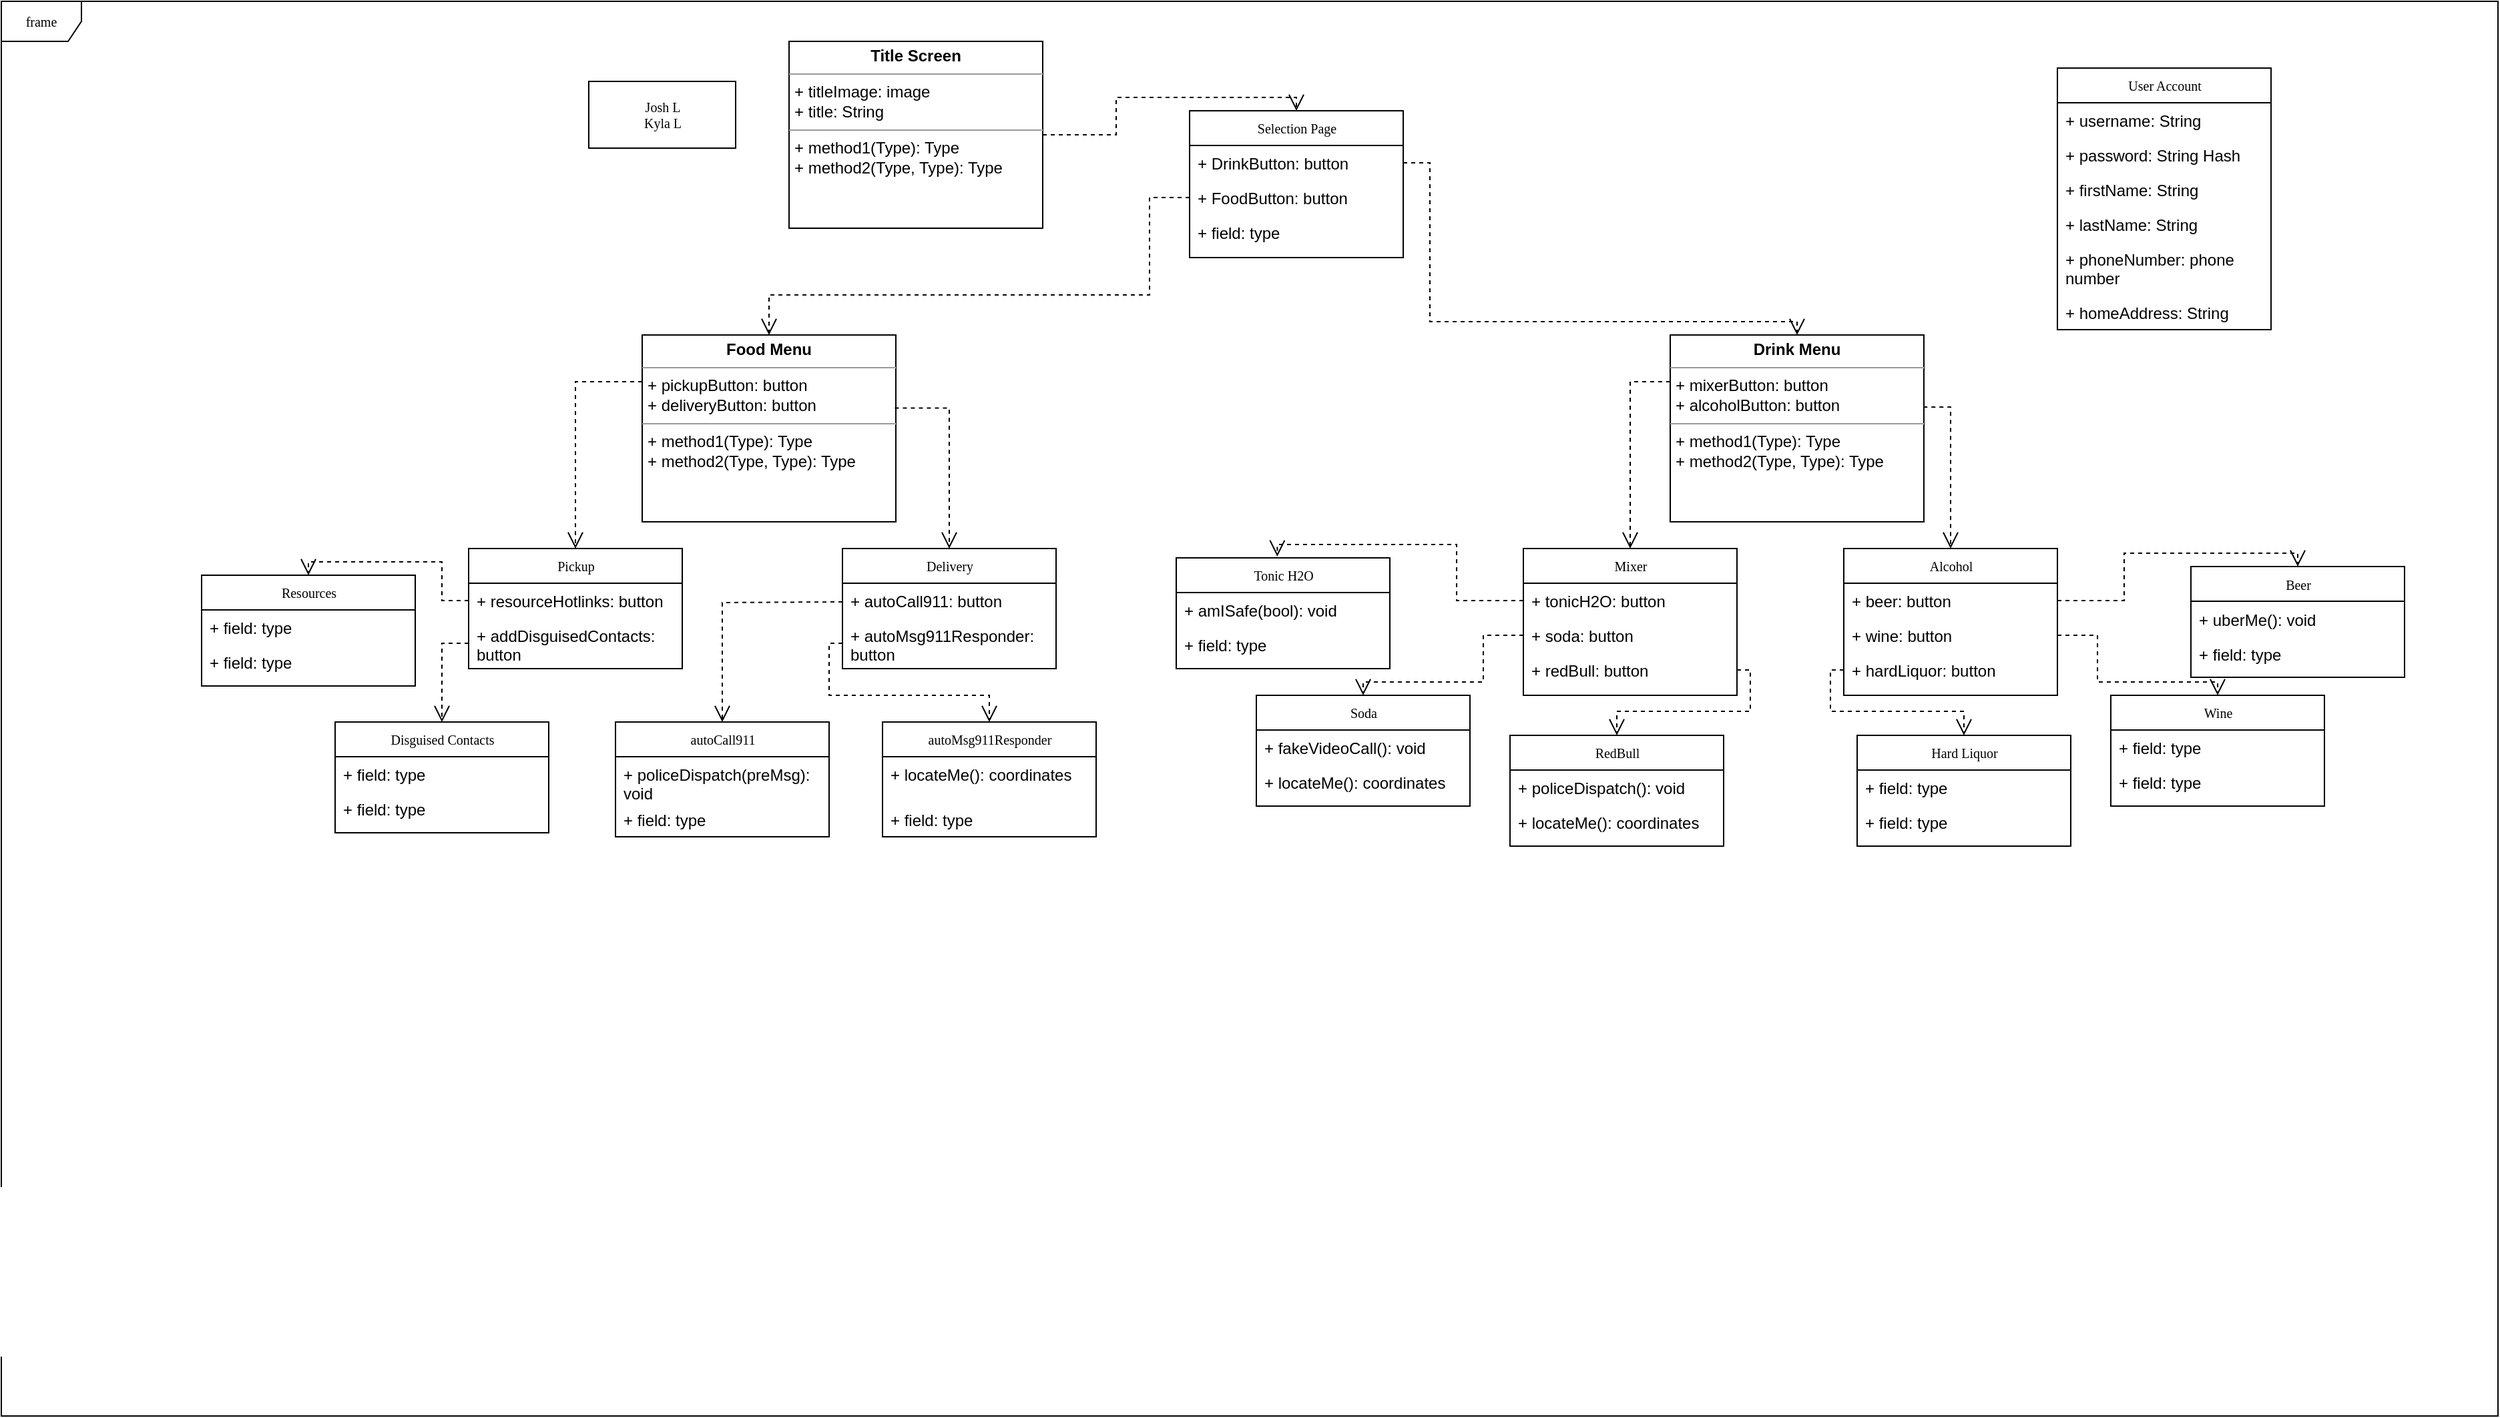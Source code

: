 <mxfile version="18.0.2" type="device"><diagram name="Page-1" id="c4acf3e9-155e-7222-9cf6-157b1a14988f"><mxGraphModel dx="1896" dy="940" grid="1" gridSize="10" guides="0" tooltips="1" connect="1" arrows="1" fold="1" page="1" pageScale="1" pageWidth="850" pageHeight="1100" background="none" math="0" shadow="0"><root><mxCell id="0"/><mxCell id="1" parent="0"/><mxCell id="17acba5748e5396b-1" value="frame" style="shape=umlFrame;whiteSpace=wrap;html=1;rounded=0;shadow=0;comic=0;labelBackgroundColor=none;strokeWidth=1;fontFamily=Verdana;fontSize=10;align=center;" parent="1" vertex="1"><mxGeometry y="20" width="1870" height="1060" as="geometry"/></mxCell><mxCell id="17acba5748e5396b-2" value="User Account" style="swimlane;html=1;fontStyle=0;childLayout=stackLayout;horizontal=1;startSize=26;fillColor=none;horizontalStack=0;resizeParent=1;resizeLast=0;collapsible=1;marginBottom=0;swimlaneFillColor=#ffffff;rounded=0;shadow=0;comic=0;labelBackgroundColor=none;strokeWidth=1;fontFamily=Verdana;fontSize=10;align=center;" parent="1" vertex="1"><mxGeometry x="1540" y="70" width="160" height="196" as="geometry"/></mxCell><mxCell id="17acba5748e5396b-3" value="+ username: String" style="text;html=1;strokeColor=none;fillColor=none;align=left;verticalAlign=top;spacingLeft=4;spacingRight=4;whiteSpace=wrap;overflow=hidden;rotatable=0;points=[[0,0.5],[1,0.5]];portConstraint=eastwest;" parent="17acba5748e5396b-2" vertex="1"><mxGeometry y="26" width="160" height="26" as="geometry"/></mxCell><mxCell id="17acba5748e5396b-4" value="+ password: String Hash" style="text;html=1;strokeColor=none;fillColor=none;align=left;verticalAlign=top;spacingLeft=4;spacingRight=4;whiteSpace=wrap;overflow=hidden;rotatable=0;points=[[0,0.5],[1,0.5]];portConstraint=eastwest;" parent="17acba5748e5396b-2" vertex="1"><mxGeometry y="52" width="160" height="26" as="geometry"/></mxCell><mxCell id="17acba5748e5396b-6" value="+ firstName: String" style="text;html=1;strokeColor=none;fillColor=none;align=left;verticalAlign=top;spacingLeft=4;spacingRight=4;whiteSpace=wrap;overflow=hidden;rotatable=0;points=[[0,0.5],[1,0.5]];portConstraint=eastwest;" parent="17acba5748e5396b-2" vertex="1"><mxGeometry y="78" width="160" height="26" as="geometry"/></mxCell><mxCell id="17acba5748e5396b-9" value="+ lastName: String" style="text;html=1;strokeColor=none;fillColor=none;align=left;verticalAlign=top;spacingLeft=4;spacingRight=4;whiteSpace=wrap;overflow=hidden;rotatable=0;points=[[0,0.5],[1,0.5]];portConstraint=eastwest;" parent="17acba5748e5396b-2" vertex="1"><mxGeometry y="104" width="160" height="26" as="geometry"/></mxCell><mxCell id="17acba5748e5396b-10" value="+ phoneNumber: phone number" style="text;html=1;strokeColor=none;fillColor=none;align=left;verticalAlign=top;spacingLeft=4;spacingRight=4;whiteSpace=wrap;overflow=hidden;rotatable=0;points=[[0,0.5],[1,0.5]];portConstraint=eastwest;" parent="17acba5748e5396b-2" vertex="1"><mxGeometry y="130" width="160" height="40" as="geometry"/></mxCell><mxCell id="17acba5748e5396b-8" value="+ homeAddress: String" style="text;html=1;strokeColor=none;fillColor=none;align=left;verticalAlign=top;spacingLeft=4;spacingRight=4;whiteSpace=wrap;overflow=hidden;rotatable=0;points=[[0,0.5],[1,0.5]];portConstraint=eastwest;" parent="17acba5748e5396b-2" vertex="1"><mxGeometry y="170" width="160" height="26" as="geometry"/></mxCell><mxCell id="17acba5748e5396b-20" value="Selection Page" style="swimlane;html=1;fontStyle=0;childLayout=stackLayout;horizontal=1;startSize=26;fillColor=none;horizontalStack=0;resizeParent=1;resizeLast=0;collapsible=1;marginBottom=0;swimlaneFillColor=#ffffff;rounded=0;shadow=0;comic=0;labelBackgroundColor=none;strokeWidth=1;fontFamily=Verdana;fontSize=10;align=center;" parent="1" vertex="1"><mxGeometry x="890" y="102" width="160" height="110" as="geometry"/></mxCell><mxCell id="17acba5748e5396b-21" value="+ DrinkButton: button" style="text;html=1;strokeColor=none;fillColor=none;align=left;verticalAlign=top;spacingLeft=4;spacingRight=4;whiteSpace=wrap;overflow=hidden;rotatable=0;points=[[0,0.5],[1,0.5]];portConstraint=eastwest;" parent="17acba5748e5396b-20" vertex="1"><mxGeometry y="26" width="160" height="26" as="geometry"/></mxCell><mxCell id="17acba5748e5396b-24" value="+ FoodButton: button" style="text;html=1;strokeColor=none;fillColor=none;align=left;verticalAlign=top;spacingLeft=4;spacingRight=4;whiteSpace=wrap;overflow=hidden;rotatable=0;points=[[0,0.5],[1,0.5]];portConstraint=eastwest;" parent="17acba5748e5396b-20" vertex="1"><mxGeometry y="52" width="160" height="26" as="geometry"/></mxCell><mxCell id="17acba5748e5396b-26" value="+ field: type" style="text;html=1;strokeColor=none;fillColor=none;align=left;verticalAlign=top;spacingLeft=4;spacingRight=4;whiteSpace=wrap;overflow=hidden;rotatable=0;points=[[0,0.5],[1,0.5]];portConstraint=eastwest;" parent="17acba5748e5396b-20" vertex="1"><mxGeometry y="78" width="160" height="26" as="geometry"/></mxCell><mxCell id="17acba5748e5396b-30" value="Pickup" style="swimlane;html=1;fontStyle=0;childLayout=stackLayout;horizontal=1;startSize=26;fillColor=none;horizontalStack=0;resizeParent=1;resizeLast=0;collapsible=1;marginBottom=0;swimlaneFillColor=#ffffff;rounded=0;shadow=0;comic=0;labelBackgroundColor=none;strokeWidth=1;fontFamily=Verdana;fontSize=10;align=center;" parent="1" vertex="1"><mxGeometry x="350" y="430" width="160" height="90" as="geometry"/></mxCell><mxCell id="17acba5748e5396b-31" value="+ resourceHotlinks: button" style="text;html=1;strokeColor=none;fillColor=none;align=left;verticalAlign=top;spacingLeft=4;spacingRight=4;whiteSpace=wrap;overflow=hidden;rotatable=0;points=[[0,0.5],[1,0.5]];portConstraint=eastwest;" parent="17acba5748e5396b-30" vertex="1"><mxGeometry y="26" width="160" height="26" as="geometry"/></mxCell><mxCell id="17acba5748e5396b-33" value="+ addDisguisedContacts: button" style="text;html=1;strokeColor=none;fillColor=none;align=left;verticalAlign=top;spacingLeft=4;spacingRight=4;whiteSpace=wrap;overflow=hidden;rotatable=0;points=[[0,0.5],[1,0.5]];portConstraint=eastwest;" parent="17acba5748e5396b-30" vertex="1"><mxGeometry y="52" width="160" height="38" as="geometry"/></mxCell><mxCell id="17acba5748e5396b-44" value="Mixer" style="swimlane;html=1;fontStyle=0;childLayout=stackLayout;horizontal=1;startSize=26;fillColor=none;horizontalStack=0;resizeParent=1;resizeLast=0;collapsible=1;marginBottom=0;swimlaneFillColor=#ffffff;rounded=0;shadow=0;comic=0;labelBackgroundColor=none;strokeWidth=1;fontFamily=Verdana;fontSize=10;align=center;" parent="1" vertex="1"><mxGeometry x="1140" y="430" width="160" height="110" as="geometry"/></mxCell><mxCell id="17acba5748e5396b-45" value="+ tonicH2O: button" style="text;html=1;strokeColor=none;fillColor=none;align=left;verticalAlign=top;spacingLeft=4;spacingRight=4;whiteSpace=wrap;overflow=hidden;rotatable=0;points=[[0,0.5],[1,0.5]];portConstraint=eastwest;" parent="17acba5748e5396b-44" vertex="1"><mxGeometry y="26" width="160" height="26" as="geometry"/></mxCell><mxCell id="17acba5748e5396b-47" value="+ soda: button" style="text;html=1;strokeColor=none;fillColor=none;align=left;verticalAlign=top;spacingLeft=4;spacingRight=4;whiteSpace=wrap;overflow=hidden;rotatable=0;points=[[0,0.5],[1,0.5]];portConstraint=eastwest;" parent="17acba5748e5396b-44" vertex="1"><mxGeometry y="52" width="160" height="26" as="geometry"/></mxCell><mxCell id="F10mgyi9A0iiVBRU1uPL-9" value="+ redBull: button" style="text;html=1;strokeColor=none;fillColor=none;align=left;verticalAlign=top;spacingLeft=4;spacingRight=4;whiteSpace=wrap;overflow=hidden;rotatable=0;points=[[0,0.5],[1,0.5]];portConstraint=eastwest;" vertex="1" parent="17acba5748e5396b-44"><mxGeometry y="78" width="160" height="26" as="geometry"/></mxCell><mxCell id="5d2195bd80daf111-1" value="Alcohol" style="swimlane;html=1;fontStyle=0;childLayout=stackLayout;horizontal=1;startSize=26;fillColor=none;horizontalStack=0;resizeParent=1;resizeLast=0;collapsible=1;marginBottom=0;swimlaneFillColor=#ffffff;rounded=0;shadow=0;comic=0;labelBackgroundColor=none;strokeWidth=1;fontFamily=Verdana;fontSize=10;align=center;" parent="1" vertex="1"><mxGeometry x="1380" y="430" width="160" height="110" as="geometry"/></mxCell><mxCell id="5d2195bd80daf111-2" value="+ beer: button" style="text;html=1;strokeColor=none;fillColor=none;align=left;verticalAlign=top;spacingLeft=4;spacingRight=4;whiteSpace=wrap;overflow=hidden;rotatable=0;points=[[0,0.5],[1,0.5]];portConstraint=eastwest;" parent="5d2195bd80daf111-1" vertex="1"><mxGeometry y="26" width="160" height="26" as="geometry"/></mxCell><mxCell id="5d2195bd80daf111-3" value="+ wine: button" style="text;html=1;strokeColor=none;fillColor=none;align=left;verticalAlign=top;spacingLeft=4;spacingRight=4;whiteSpace=wrap;overflow=hidden;rotatable=0;points=[[0,0.5],[1,0.5]];portConstraint=eastwest;" parent="5d2195bd80daf111-1" vertex="1"><mxGeometry y="52" width="160" height="26" as="geometry"/></mxCell><mxCell id="5d2195bd80daf111-4" value="+ hardLiquor: button" style="text;html=1;strokeColor=none;fillColor=none;align=left;verticalAlign=top;spacingLeft=4;spacingRight=4;whiteSpace=wrap;overflow=hidden;rotatable=0;points=[[0,0.5],[1,0.5]];portConstraint=eastwest;" parent="5d2195bd80daf111-1" vertex="1"><mxGeometry y="78" width="160" height="26" as="geometry"/></mxCell><mxCell id="5d2195bd80daf111-5" value="Delivery" style="swimlane;html=1;fontStyle=0;childLayout=stackLayout;horizontal=1;startSize=26;fillColor=none;horizontalStack=0;resizeParent=1;resizeLast=0;collapsible=1;marginBottom=0;swimlaneFillColor=#ffffff;rounded=0;shadow=0;comic=0;labelBackgroundColor=none;strokeWidth=1;fontFamily=Verdana;fontSize=10;align=center;" parent="1" vertex="1"><mxGeometry x="630" y="430" width="160" height="90" as="geometry"/></mxCell><mxCell id="5d2195bd80daf111-6" value="+ autoCall911: button" style="text;html=1;strokeColor=none;fillColor=none;align=left;verticalAlign=top;spacingLeft=4;spacingRight=4;whiteSpace=wrap;overflow=hidden;rotatable=0;points=[[0,0.5],[1,0.5]];portConstraint=eastwest;" parent="5d2195bd80daf111-5" vertex="1"><mxGeometry y="26" width="160" height="26" as="geometry"/></mxCell><mxCell id="5d2195bd80daf111-7" value="+ autoMsg911Responder: button" style="text;html=1;strokeColor=none;fillColor=none;align=left;verticalAlign=top;spacingLeft=4;spacingRight=4;whiteSpace=wrap;overflow=hidden;rotatable=0;points=[[0,0.5],[1,0.5]];portConstraint=eastwest;" parent="5d2195bd80daf111-5" vertex="1"><mxGeometry y="52" width="160" height="38" as="geometry"/></mxCell><mxCell id="5d2195bd80daf111-13" value="Josh L&lt;br&gt;Kyla L" style="html=1;rounded=0;shadow=0;comic=0;labelBackgroundColor=none;strokeWidth=1;fontFamily=Verdana;fontSize=10;align=center;" parent="1" vertex="1"><mxGeometry x="440" y="80" width="110" height="50" as="geometry"/></mxCell><mxCell id="5d2195bd80daf111-15" value="&lt;p style=&quot;margin:0px;margin-top:4px;text-align:center;&quot;&gt;&lt;b&gt;Drink Menu&lt;/b&gt;&lt;/p&gt;&lt;hr size=&quot;1&quot;&gt;&lt;p style=&quot;margin:0px;margin-left:4px;&quot;&gt;+ mixerButton: button&lt;br&gt;+ alcoholButton: button&lt;/p&gt;&lt;hr size=&quot;1&quot;&gt;&lt;p style=&quot;margin:0px;margin-left:4px;&quot;&gt;+ method1(Type): Type&lt;br&gt;+ method2(Type, Type): Type&lt;/p&gt;" style="verticalAlign=top;align=left;overflow=fill;fontSize=12;fontFamily=Helvetica;html=1;rounded=0;shadow=0;comic=0;labelBackgroundColor=none;strokeWidth=1" parent="1" vertex="1"><mxGeometry x="1250" y="270" width="190" height="140" as="geometry"/></mxCell><mxCell id="5d2195bd80daf111-21" style="edgeStyle=orthogonalEdgeStyle;rounded=0;html=1;labelBackgroundColor=none;startFill=0;endArrow=open;endFill=0;endSize=10;fontFamily=Verdana;fontSize=10;dashed=1;entryX=0.5;entryY=0;entryDx=0;entryDy=0;" parent="1" source="5d2195bd80daf111-18" target="17acba5748e5396b-20" edge="1"><mxGeometry relative="1" as="geometry"/></mxCell><mxCell id="5d2195bd80daf111-18" value="&lt;p style=&quot;margin:0px;margin-top:4px;text-align:center;&quot;&gt;&lt;b&gt;Title Screen&lt;/b&gt;&lt;/p&gt;&lt;hr size=&quot;1&quot;&gt;&lt;p style=&quot;margin:0px;margin-left:4px;&quot;&gt;+ titleImage: image&lt;br&gt;+ title: String&lt;/p&gt;&lt;hr size=&quot;1&quot;&gt;&lt;p style=&quot;margin:0px;margin-left:4px;&quot;&gt;+ method1(Type): Type&lt;br&gt;+ method2(Type, Type): Type&lt;/p&gt;" style="verticalAlign=top;align=left;overflow=fill;fontSize=12;fontFamily=Helvetica;html=1;rounded=0;shadow=0;comic=0;labelBackgroundColor=none;strokeWidth=1" parent="1" vertex="1"><mxGeometry x="590" y="50" width="190" height="140" as="geometry"/></mxCell><mxCell id="5d2195bd80daf111-19" value="&lt;p style=&quot;margin:0px;margin-top:4px;text-align:center;&quot;&gt;&lt;b&gt;Food Menu&lt;/b&gt;&lt;/p&gt;&lt;hr size=&quot;1&quot;&gt;&lt;p style=&quot;margin:0px;margin-left:4px;&quot;&gt;+ pickupButton: button&lt;br&gt;+ deliveryButton: button&lt;/p&gt;&lt;hr size=&quot;1&quot;&gt;&lt;p style=&quot;margin:0px;margin-left:4px;&quot;&gt;+ method1(Type): Type&lt;br&gt;+ method2(Type, Type): Type&lt;/p&gt;" style="verticalAlign=top;align=left;overflow=fill;fontSize=12;fontFamily=Helvetica;html=1;rounded=0;shadow=0;comic=0;labelBackgroundColor=none;strokeWidth=1" parent="1" vertex="1"><mxGeometry x="480" y="270" width="190" height="140" as="geometry"/></mxCell><mxCell id="F10mgyi9A0iiVBRU1uPL-3" style="edgeStyle=orthogonalEdgeStyle;rounded=0;html=1;labelBackgroundColor=none;startFill=0;endArrow=open;endFill=0;endSize=10;fontFamily=Verdana;fontSize=10;dashed=1;exitX=0;exitY=0.5;exitDx=0;exitDy=0;entryX=0.5;entryY=0;entryDx=0;entryDy=0;" edge="1" parent="1" source="17acba5748e5396b-24" target="5d2195bd80daf111-19"><mxGeometry relative="1" as="geometry"><mxPoint x="580" y="167" as="sourcePoint"/><mxPoint x="680" y="167" as="targetPoint"/><Array as="points"><mxPoint x="860" y="167"/><mxPoint x="860" y="240"/><mxPoint x="575" y="240"/></Array></mxGeometry></mxCell><mxCell id="F10mgyi9A0iiVBRU1uPL-4" style="edgeStyle=orthogonalEdgeStyle;rounded=0;html=1;labelBackgroundColor=none;startFill=0;endArrow=open;endFill=0;endSize=10;fontFamily=Verdana;fontSize=10;dashed=1;exitX=1;exitY=0.5;exitDx=0;exitDy=0;entryX=0.5;entryY=0;entryDx=0;entryDy=0;" edge="1" parent="1" source="17acba5748e5396b-21" target="5d2195bd80daf111-15"><mxGeometry relative="1" as="geometry"><mxPoint x="590" y="177" as="sourcePoint"/><mxPoint x="690" y="177" as="targetPoint"/><Array as="points"><mxPoint x="1070" y="141"/><mxPoint x="1070" y="260"/><mxPoint x="1345" y="260"/></Array></mxGeometry></mxCell><mxCell id="F10mgyi9A0iiVBRU1uPL-5" value="Soda" style="swimlane;html=1;fontStyle=0;childLayout=stackLayout;horizontal=1;startSize=26;fillColor=none;horizontalStack=0;resizeParent=1;resizeLast=0;collapsible=1;marginBottom=0;swimlaneFillColor=#ffffff;rounded=0;shadow=0;comic=0;labelBackgroundColor=none;strokeWidth=1;fontFamily=Verdana;fontSize=10;align=center;" vertex="1" parent="1"><mxGeometry x="940" y="540" width="160" height="83" as="geometry"/></mxCell><mxCell id="F10mgyi9A0iiVBRU1uPL-6" value="+ fakeVideoCall(): void" style="text;html=1;strokeColor=none;fillColor=none;align=left;verticalAlign=top;spacingLeft=4;spacingRight=4;whiteSpace=wrap;overflow=hidden;rotatable=0;points=[[0,0.5],[1,0.5]];portConstraint=eastwest;" vertex="1" parent="F10mgyi9A0iiVBRU1uPL-5"><mxGeometry y="26" width="160" height="26" as="geometry"/></mxCell><mxCell id="F10mgyi9A0iiVBRU1uPL-7" value="+ locateMe(): coordinates" style="text;html=1;strokeColor=none;fillColor=none;align=left;verticalAlign=top;spacingLeft=4;spacingRight=4;whiteSpace=wrap;overflow=hidden;rotatable=0;points=[[0,0.5],[1,0.5]];portConstraint=eastwest;" vertex="1" parent="F10mgyi9A0iiVBRU1uPL-5"><mxGeometry y="52" width="160" height="26" as="geometry"/></mxCell><mxCell id="F10mgyi9A0iiVBRU1uPL-10" value="Hard Liquor" style="swimlane;html=1;fontStyle=0;childLayout=stackLayout;horizontal=1;startSize=26;fillColor=none;horizontalStack=0;resizeParent=1;resizeLast=0;collapsible=1;marginBottom=0;swimlaneFillColor=#ffffff;rounded=0;shadow=0;comic=0;labelBackgroundColor=none;strokeWidth=1;fontFamily=Verdana;fontSize=10;align=center;" vertex="1" parent="1"><mxGeometry x="1390" y="570" width="160" height="83" as="geometry"/></mxCell><mxCell id="F10mgyi9A0iiVBRU1uPL-11" value="+ field: type" style="text;html=1;strokeColor=none;fillColor=none;align=left;verticalAlign=top;spacingLeft=4;spacingRight=4;whiteSpace=wrap;overflow=hidden;rotatable=0;points=[[0,0.5],[1,0.5]];portConstraint=eastwest;" vertex="1" parent="F10mgyi9A0iiVBRU1uPL-10"><mxGeometry y="26" width="160" height="26" as="geometry"/></mxCell><mxCell id="F10mgyi9A0iiVBRU1uPL-12" value="+ field: type" style="text;html=1;strokeColor=none;fillColor=none;align=left;verticalAlign=top;spacingLeft=4;spacingRight=4;whiteSpace=wrap;overflow=hidden;rotatable=0;points=[[0,0.5],[1,0.5]];portConstraint=eastwest;" vertex="1" parent="F10mgyi9A0iiVBRU1uPL-10"><mxGeometry y="52" width="160" height="26" as="geometry"/></mxCell><mxCell id="F10mgyi9A0iiVBRU1uPL-13" value="Tonic H2O" style="swimlane;html=1;fontStyle=0;childLayout=stackLayout;horizontal=1;startSize=26;fillColor=none;horizontalStack=0;resizeParent=1;resizeLast=0;collapsible=1;marginBottom=0;swimlaneFillColor=#ffffff;rounded=0;shadow=0;comic=0;labelBackgroundColor=none;strokeWidth=1;fontFamily=Verdana;fontSize=10;align=center;" vertex="1" parent="1"><mxGeometry x="880" y="437" width="160" height="83" as="geometry"/></mxCell><mxCell id="F10mgyi9A0iiVBRU1uPL-14" value="+ amISafe(bool): void" style="text;html=1;strokeColor=none;fillColor=none;align=left;verticalAlign=top;spacingLeft=4;spacingRight=4;whiteSpace=wrap;overflow=hidden;rotatable=0;points=[[0,0.5],[1,0.5]];portConstraint=eastwest;" vertex="1" parent="F10mgyi9A0iiVBRU1uPL-13"><mxGeometry y="26" width="160" height="26" as="geometry"/></mxCell><mxCell id="F10mgyi9A0iiVBRU1uPL-15" value="+ field: type" style="text;html=1;strokeColor=none;fillColor=none;align=left;verticalAlign=top;spacingLeft=4;spacingRight=4;whiteSpace=wrap;overflow=hidden;rotatable=0;points=[[0,0.5],[1,0.5]];portConstraint=eastwest;" vertex="1" parent="F10mgyi9A0iiVBRU1uPL-13"><mxGeometry y="52" width="160" height="26" as="geometry"/></mxCell><mxCell id="F10mgyi9A0iiVBRU1uPL-16" value="RedBull" style="swimlane;html=1;fontStyle=0;childLayout=stackLayout;horizontal=1;startSize=26;fillColor=none;horizontalStack=0;resizeParent=1;resizeLast=0;collapsible=1;marginBottom=0;swimlaneFillColor=#ffffff;rounded=0;shadow=0;comic=0;labelBackgroundColor=none;strokeWidth=1;fontFamily=Verdana;fontSize=10;align=center;" vertex="1" parent="1"><mxGeometry x="1130" y="570" width="160" height="83" as="geometry"/></mxCell><mxCell id="F10mgyi9A0iiVBRU1uPL-17" value="+ policeDispatch(): void" style="text;html=1;strokeColor=none;fillColor=none;align=left;verticalAlign=top;spacingLeft=4;spacingRight=4;whiteSpace=wrap;overflow=hidden;rotatable=0;points=[[0,0.5],[1,0.5]];portConstraint=eastwest;" vertex="1" parent="F10mgyi9A0iiVBRU1uPL-16"><mxGeometry y="26" width="160" height="26" as="geometry"/></mxCell><mxCell id="F10mgyi9A0iiVBRU1uPL-18" value="+ locateMe(): coordinates" style="text;html=1;strokeColor=none;fillColor=none;align=left;verticalAlign=top;spacingLeft=4;spacingRight=4;whiteSpace=wrap;overflow=hidden;rotatable=0;points=[[0,0.5],[1,0.5]];portConstraint=eastwest;" vertex="1" parent="F10mgyi9A0iiVBRU1uPL-16"><mxGeometry y="52" width="160" height="26" as="geometry"/></mxCell><mxCell id="F10mgyi9A0iiVBRU1uPL-19" value="Wine" style="swimlane;html=1;fontStyle=0;childLayout=stackLayout;horizontal=1;startSize=26;fillColor=none;horizontalStack=0;resizeParent=1;resizeLast=0;collapsible=1;marginBottom=0;swimlaneFillColor=#ffffff;rounded=0;shadow=0;comic=0;labelBackgroundColor=none;strokeWidth=1;fontFamily=Verdana;fontSize=10;align=center;" vertex="1" parent="1"><mxGeometry x="1580" y="540" width="160" height="83" as="geometry"/></mxCell><mxCell id="F10mgyi9A0iiVBRU1uPL-20" value="+ field: type" style="text;html=1;strokeColor=none;fillColor=none;align=left;verticalAlign=top;spacingLeft=4;spacingRight=4;whiteSpace=wrap;overflow=hidden;rotatable=0;points=[[0,0.5],[1,0.5]];portConstraint=eastwest;" vertex="1" parent="F10mgyi9A0iiVBRU1uPL-19"><mxGeometry y="26" width="160" height="26" as="geometry"/></mxCell><mxCell id="F10mgyi9A0iiVBRU1uPL-21" value="+ field: type" style="text;html=1;strokeColor=none;fillColor=none;align=left;verticalAlign=top;spacingLeft=4;spacingRight=4;whiteSpace=wrap;overflow=hidden;rotatable=0;points=[[0,0.5],[1,0.5]];portConstraint=eastwest;" vertex="1" parent="F10mgyi9A0iiVBRU1uPL-19"><mxGeometry y="52" width="160" height="26" as="geometry"/></mxCell><mxCell id="F10mgyi9A0iiVBRU1uPL-22" value="Beer" style="swimlane;html=1;fontStyle=0;childLayout=stackLayout;horizontal=1;startSize=26;fillColor=none;horizontalStack=0;resizeParent=1;resizeLast=0;collapsible=1;marginBottom=0;swimlaneFillColor=#ffffff;rounded=0;shadow=0;comic=0;labelBackgroundColor=none;strokeWidth=1;fontFamily=Verdana;fontSize=10;align=center;" vertex="1" parent="1"><mxGeometry x="1640" y="443.5" width="160" height="83" as="geometry"/></mxCell><mxCell id="F10mgyi9A0iiVBRU1uPL-23" value="+ uberMe(): void" style="text;html=1;strokeColor=none;fillColor=none;align=left;verticalAlign=top;spacingLeft=4;spacingRight=4;whiteSpace=wrap;overflow=hidden;rotatable=0;points=[[0,0.5],[1,0.5]];portConstraint=eastwest;" vertex="1" parent="F10mgyi9A0iiVBRU1uPL-22"><mxGeometry y="26" width="160" height="26" as="geometry"/></mxCell><mxCell id="F10mgyi9A0iiVBRU1uPL-24" value="+ field: type" style="text;html=1;strokeColor=none;fillColor=none;align=left;verticalAlign=top;spacingLeft=4;spacingRight=4;whiteSpace=wrap;overflow=hidden;rotatable=0;points=[[0,0.5],[1,0.5]];portConstraint=eastwest;" vertex="1" parent="F10mgyi9A0iiVBRU1uPL-22"><mxGeometry y="52" width="160" height="26" as="geometry"/></mxCell><mxCell id="F10mgyi9A0iiVBRU1uPL-25" value="autoMsg911Responder" style="swimlane;html=1;fontStyle=0;childLayout=stackLayout;horizontal=1;startSize=26;fillColor=none;horizontalStack=0;resizeParent=1;resizeLast=0;collapsible=1;marginBottom=0;swimlaneFillColor=#ffffff;rounded=0;shadow=0;comic=0;labelBackgroundColor=none;strokeWidth=1;fontFamily=Verdana;fontSize=10;align=center;" vertex="1" parent="1"><mxGeometry x="660" y="560" width="160" height="86" as="geometry"/></mxCell><mxCell id="F10mgyi9A0iiVBRU1uPL-26" value="+ locateMe(): coordinates" style="text;html=1;strokeColor=none;fillColor=none;align=left;verticalAlign=top;spacingLeft=4;spacingRight=4;whiteSpace=wrap;overflow=hidden;rotatable=0;points=[[0,0.5],[1,0.5]];portConstraint=eastwest;" vertex="1" parent="F10mgyi9A0iiVBRU1uPL-25"><mxGeometry y="26" width="160" height="34" as="geometry"/></mxCell><mxCell id="F10mgyi9A0iiVBRU1uPL-27" value="+ field: type" style="text;html=1;strokeColor=none;fillColor=none;align=left;verticalAlign=top;spacingLeft=4;spacingRight=4;whiteSpace=wrap;overflow=hidden;rotatable=0;points=[[0,0.5],[1,0.5]];portConstraint=eastwest;" vertex="1" parent="F10mgyi9A0iiVBRU1uPL-25"><mxGeometry y="60" width="160" height="26" as="geometry"/></mxCell><mxCell id="F10mgyi9A0iiVBRU1uPL-28" value="autoCall911" style="swimlane;html=1;fontStyle=0;childLayout=stackLayout;horizontal=1;startSize=26;fillColor=none;horizontalStack=0;resizeParent=1;resizeLast=0;collapsible=1;marginBottom=0;swimlaneFillColor=#ffffff;rounded=0;shadow=0;comic=0;labelBackgroundColor=none;strokeWidth=1;fontFamily=Verdana;fontSize=10;align=center;" vertex="1" parent="1"><mxGeometry x="460" y="560" width="160" height="86" as="geometry"/></mxCell><mxCell id="F10mgyi9A0iiVBRU1uPL-29" value="+ policeDispatch(preMsg): void" style="text;html=1;strokeColor=none;fillColor=none;align=left;verticalAlign=top;spacingLeft=4;spacingRight=4;whiteSpace=wrap;overflow=hidden;rotatable=0;points=[[0,0.5],[1,0.5]];portConstraint=eastwest;" vertex="1" parent="F10mgyi9A0iiVBRU1uPL-28"><mxGeometry y="26" width="160" height="34" as="geometry"/></mxCell><mxCell id="F10mgyi9A0iiVBRU1uPL-30" value="+ field: type" style="text;html=1;strokeColor=none;fillColor=none;align=left;verticalAlign=top;spacingLeft=4;spacingRight=4;whiteSpace=wrap;overflow=hidden;rotatable=0;points=[[0,0.5],[1,0.5]];portConstraint=eastwest;" vertex="1" parent="F10mgyi9A0iiVBRU1uPL-28"><mxGeometry y="60" width="160" height="26" as="geometry"/></mxCell><mxCell id="F10mgyi9A0iiVBRU1uPL-31" value="Disguised Contacts" style="swimlane;html=1;fontStyle=0;childLayout=stackLayout;horizontal=1;startSize=26;fillColor=none;horizontalStack=0;resizeParent=1;resizeLast=0;collapsible=1;marginBottom=0;swimlaneFillColor=#ffffff;rounded=0;shadow=0;comic=0;labelBackgroundColor=none;strokeWidth=1;fontFamily=Verdana;fontSize=10;align=center;" vertex="1" parent="1"><mxGeometry x="250" y="560" width="160" height="83" as="geometry"/></mxCell><mxCell id="F10mgyi9A0iiVBRU1uPL-32" value="+ field: type" style="text;html=1;strokeColor=none;fillColor=none;align=left;verticalAlign=top;spacingLeft=4;spacingRight=4;whiteSpace=wrap;overflow=hidden;rotatable=0;points=[[0,0.5],[1,0.5]];portConstraint=eastwest;" vertex="1" parent="F10mgyi9A0iiVBRU1uPL-31"><mxGeometry y="26" width="160" height="26" as="geometry"/></mxCell><mxCell id="F10mgyi9A0iiVBRU1uPL-33" value="+ field: type" style="text;html=1;strokeColor=none;fillColor=none;align=left;verticalAlign=top;spacingLeft=4;spacingRight=4;whiteSpace=wrap;overflow=hidden;rotatable=0;points=[[0,0.5],[1,0.5]];portConstraint=eastwest;" vertex="1" parent="F10mgyi9A0iiVBRU1uPL-31"><mxGeometry y="52" width="160" height="26" as="geometry"/></mxCell><mxCell id="F10mgyi9A0iiVBRU1uPL-34" value="Resources" style="swimlane;html=1;fontStyle=0;childLayout=stackLayout;horizontal=1;startSize=26;fillColor=none;horizontalStack=0;resizeParent=1;resizeLast=0;collapsible=1;marginBottom=0;swimlaneFillColor=#ffffff;rounded=0;shadow=0;comic=0;labelBackgroundColor=none;strokeWidth=1;fontFamily=Verdana;fontSize=10;align=center;" vertex="1" parent="1"><mxGeometry x="150" y="450" width="160" height="83" as="geometry"/></mxCell><mxCell id="F10mgyi9A0iiVBRU1uPL-35" value="+ field: type" style="text;html=1;strokeColor=none;fillColor=none;align=left;verticalAlign=top;spacingLeft=4;spacingRight=4;whiteSpace=wrap;overflow=hidden;rotatable=0;points=[[0,0.5],[1,0.5]];portConstraint=eastwest;" vertex="1" parent="F10mgyi9A0iiVBRU1uPL-34"><mxGeometry y="26" width="160" height="26" as="geometry"/></mxCell><mxCell id="F10mgyi9A0iiVBRU1uPL-36" value="+ field: type" style="text;html=1;strokeColor=none;fillColor=none;align=left;verticalAlign=top;spacingLeft=4;spacingRight=4;whiteSpace=wrap;overflow=hidden;rotatable=0;points=[[0,0.5],[1,0.5]];portConstraint=eastwest;" vertex="1" parent="F10mgyi9A0iiVBRU1uPL-34"><mxGeometry y="52" width="160" height="26" as="geometry"/></mxCell><mxCell id="F10mgyi9A0iiVBRU1uPL-41" style="edgeStyle=orthogonalEdgeStyle;rounded=0;html=1;labelBackgroundColor=none;startFill=0;endArrow=open;endFill=0;endSize=10;fontFamily=Verdana;fontSize=10;dashed=1;exitX=0;exitY=0.25;exitDx=0;exitDy=0;entryX=0.5;entryY=0;entryDx=0;entryDy=0;" edge="1" parent="1" source="5d2195bd80daf111-15" target="17acba5748e5396b-44"><mxGeometry relative="1" as="geometry"><mxPoint x="1060" y="151" as="sourcePoint"/><mxPoint x="1355" y="280" as="targetPoint"/></mxGeometry></mxCell><mxCell id="F10mgyi9A0iiVBRU1uPL-42" style="edgeStyle=orthogonalEdgeStyle;rounded=0;html=1;labelBackgroundColor=none;startFill=0;endArrow=open;endFill=0;endSize=10;fontFamily=Verdana;fontSize=10;dashed=1;exitX=0.998;exitY=0.386;exitDx=0;exitDy=0;entryX=0.5;entryY=0;entryDx=0;entryDy=0;exitPerimeter=0;" edge="1" parent="1" source="5d2195bd80daf111-15" target="5d2195bd80daf111-1"><mxGeometry relative="1" as="geometry"><mxPoint x="1070" y="161" as="sourcePoint"/><mxPoint x="1365" y="290" as="targetPoint"/></mxGeometry></mxCell><mxCell id="F10mgyi9A0iiVBRU1uPL-47" style="edgeStyle=orthogonalEdgeStyle;rounded=0;html=1;labelBackgroundColor=none;startFill=0;endArrow=open;endFill=0;endSize=10;fontFamily=Verdana;fontSize=10;dashed=1;exitX=1;exitY=0.5;exitDx=0;exitDy=0;" edge="1" parent="1" source="5d2195bd80daf111-3" target="F10mgyi9A0iiVBRU1uPL-19"><mxGeometry relative="1" as="geometry"><mxPoint x="1360" y="253.5" as="sourcePoint"/><mxPoint x="1655" y="382.5" as="targetPoint"/><Array as="points"><mxPoint x="1570" y="495"/><mxPoint x="1570" y="530"/><mxPoint x="1660" y="530"/></Array></mxGeometry></mxCell><mxCell id="F10mgyi9A0iiVBRU1uPL-48" style="edgeStyle=orthogonalEdgeStyle;rounded=0;html=1;labelBackgroundColor=none;startFill=0;endArrow=open;endFill=0;endSize=10;fontFamily=Verdana;fontSize=10;dashed=1;exitX=1;exitY=0.5;exitDx=0;exitDy=0;entryX=0.5;entryY=0;entryDx=0;entryDy=0;" edge="1" parent="1" source="5d2195bd80daf111-2" target="F10mgyi9A0iiVBRU1uPL-22"><mxGeometry relative="1" as="geometry"><mxPoint x="1370" y="301" as="sourcePoint"/><mxPoint x="1665" y="430" as="targetPoint"/></mxGeometry></mxCell><mxCell id="F10mgyi9A0iiVBRU1uPL-46" style="edgeStyle=orthogonalEdgeStyle;rounded=0;html=1;labelBackgroundColor=none;startFill=0;endArrow=open;endFill=0;endSize=10;fontFamily=Verdana;fontSize=10;dashed=1;exitX=0;exitY=0.5;exitDx=0;exitDy=0;entryX=0.5;entryY=0;entryDx=0;entryDy=0;" edge="1" parent="1" source="5d2195bd80daf111-4" target="F10mgyi9A0iiVBRU1uPL-10"><mxGeometry relative="1" as="geometry"><mxPoint x="1254.96" y="596" as="sourcePoint"/><mxPoint x="1549.96" y="725" as="targetPoint"/></mxGeometry></mxCell><mxCell id="F10mgyi9A0iiVBRU1uPL-45" style="edgeStyle=orthogonalEdgeStyle;rounded=0;html=1;labelBackgroundColor=none;startFill=0;endArrow=open;endFill=0;endSize=10;fontFamily=Verdana;fontSize=10;dashed=1;exitX=1;exitY=0.5;exitDx=0;exitDy=0;entryX=0.5;entryY=0;entryDx=0;entryDy=0;" edge="1" parent="1" source="F10mgyi9A0iiVBRU1uPL-9" target="F10mgyi9A0iiVBRU1uPL-16"><mxGeometry relative="1" as="geometry"><mxPoint x="950" y="550" as="sourcePoint"/><mxPoint x="1245" y="679" as="targetPoint"/></mxGeometry></mxCell><mxCell id="F10mgyi9A0iiVBRU1uPL-44" style="edgeStyle=orthogonalEdgeStyle;rounded=0;html=1;labelBackgroundColor=none;startFill=0;endArrow=open;endFill=0;endSize=10;fontFamily=Verdana;fontSize=10;dashed=1;exitX=0;exitY=0.5;exitDx=0;exitDy=0;entryX=0.5;entryY=0;entryDx=0;entryDy=0;" edge="1" parent="1" source="17acba5748e5396b-47" target="F10mgyi9A0iiVBRU1uPL-5"><mxGeometry relative="1" as="geometry"><mxPoint x="780" y="566" as="sourcePoint"/><mxPoint x="1075" y="695" as="targetPoint"/><Array as="points"><mxPoint x="1110" y="495"/><mxPoint x="1110" y="530"/><mxPoint x="1020" y="530"/></Array></mxGeometry></mxCell><mxCell id="F10mgyi9A0iiVBRU1uPL-43" style="edgeStyle=orthogonalEdgeStyle;rounded=0;html=1;labelBackgroundColor=none;startFill=0;endArrow=open;endFill=0;endSize=10;fontFamily=Verdana;fontSize=10;dashed=1;exitX=0;exitY=0.5;exitDx=0;exitDy=0;entryX=0.473;entryY=-0.012;entryDx=0;entryDy=0;entryPerimeter=0;" edge="1" parent="1" source="17acba5748e5396b-45" target="F10mgyi9A0iiVBRU1uPL-13"><mxGeometry relative="1" as="geometry"><mxPoint x="800" y="510" as="sourcePoint"/><mxPoint x="1095" y="639" as="targetPoint"/></mxGeometry></mxCell><mxCell id="F10mgyi9A0iiVBRU1uPL-50" style="edgeStyle=orthogonalEdgeStyle;rounded=0;html=1;labelBackgroundColor=none;startFill=0;endArrow=open;endFill=0;endSize=10;fontFamily=Verdana;fontSize=10;dashed=1;exitX=0.996;exitY=0.391;exitDx=0;exitDy=0;entryX=0.5;entryY=0;entryDx=0;entryDy=0;exitPerimeter=0;" edge="1" parent="1" source="5d2195bd80daf111-19" target="5d2195bd80daf111-5"><mxGeometry relative="1" as="geometry"><mxPoint x="854.32" y="356.48" as="sourcePoint"/><mxPoint x="670.0" y="323.484" as="targetPoint"/></mxGeometry></mxCell><mxCell id="F10mgyi9A0iiVBRU1uPL-51" style="edgeStyle=orthogonalEdgeStyle;rounded=0;html=1;labelBackgroundColor=none;startFill=0;endArrow=open;endFill=0;endSize=10;fontFamily=Verdana;fontSize=10;dashed=1;exitX=0;exitY=0.5;exitDx=0;exitDy=0;entryX=0.5;entryY=0;entryDx=0;entryDy=0;" edge="1" parent="1" source="5d2195bd80daf111-7" target="F10mgyi9A0iiVBRU1uPL-25"><mxGeometry relative="1" as="geometry"><mxPoint x="890" y="483" as="sourcePoint"/><mxPoint x="705.68" y="450.004" as="targetPoint"/></mxGeometry></mxCell><mxCell id="F10mgyi9A0iiVBRU1uPL-52" style="edgeStyle=orthogonalEdgeStyle;rounded=0;html=1;labelBackgroundColor=none;startFill=0;endArrow=open;endFill=0;endSize=10;fontFamily=Verdana;fontSize=10;dashed=1;entryX=0.5;entryY=0;entryDx=0;entryDy=0;" edge="1" parent="1" target="F10mgyi9A0iiVBRU1uPL-28"><mxGeometry relative="1" as="geometry"><mxPoint x="630" y="470" as="sourcePoint"/><mxPoint x="510.0" y="437.004" as="targetPoint"/></mxGeometry></mxCell><mxCell id="F10mgyi9A0iiVBRU1uPL-53" style="edgeStyle=orthogonalEdgeStyle;rounded=0;html=1;labelBackgroundColor=none;startFill=0;endArrow=open;endFill=0;endSize=10;fontFamily=Verdana;fontSize=10;dashed=1;exitX=0;exitY=0.25;exitDx=0;exitDy=0;entryX=0.5;entryY=0;entryDx=0;entryDy=0;" edge="1" parent="1" source="5d2195bd80daf111-19" target="17acba5748e5396b-30"><mxGeometry relative="1" as="geometry"><mxPoint x="364.32" y="383" as="sourcePoint"/><mxPoint x="180.0" y="350.004" as="targetPoint"/></mxGeometry></mxCell><mxCell id="F10mgyi9A0iiVBRU1uPL-54" style="edgeStyle=orthogonalEdgeStyle;rounded=0;html=1;labelBackgroundColor=none;startFill=0;endArrow=open;endFill=0;endSize=10;fontFamily=Verdana;fontSize=10;dashed=1;exitX=0;exitY=0.5;exitDx=0;exitDy=0;entryX=0.5;entryY=0;entryDx=0;entryDy=0;" edge="1" parent="1" source="17acba5748e5396b-31" target="F10mgyi9A0iiVBRU1uPL-34"><mxGeometry relative="1" as="geometry"><mxPoint x="350" y="573" as="sourcePoint"/><mxPoint x="165.68" y="540.004" as="targetPoint"/></mxGeometry></mxCell><mxCell id="F10mgyi9A0iiVBRU1uPL-55" style="edgeStyle=orthogonalEdgeStyle;rounded=0;html=1;labelBackgroundColor=none;startFill=0;endArrow=open;endFill=0;endSize=10;fontFamily=Verdana;fontSize=10;dashed=1;exitX=0;exitY=0.5;exitDx=0;exitDy=0;" edge="1" parent="1" source="17acba5748e5396b-33" target="F10mgyi9A0iiVBRU1uPL-31"><mxGeometry relative="1" as="geometry"><mxPoint x="460" y="549.96" as="sourcePoint"/><mxPoint x="275.68" y="516.964" as="targetPoint"/></mxGeometry></mxCell></root></mxGraphModel></diagram></mxfile>